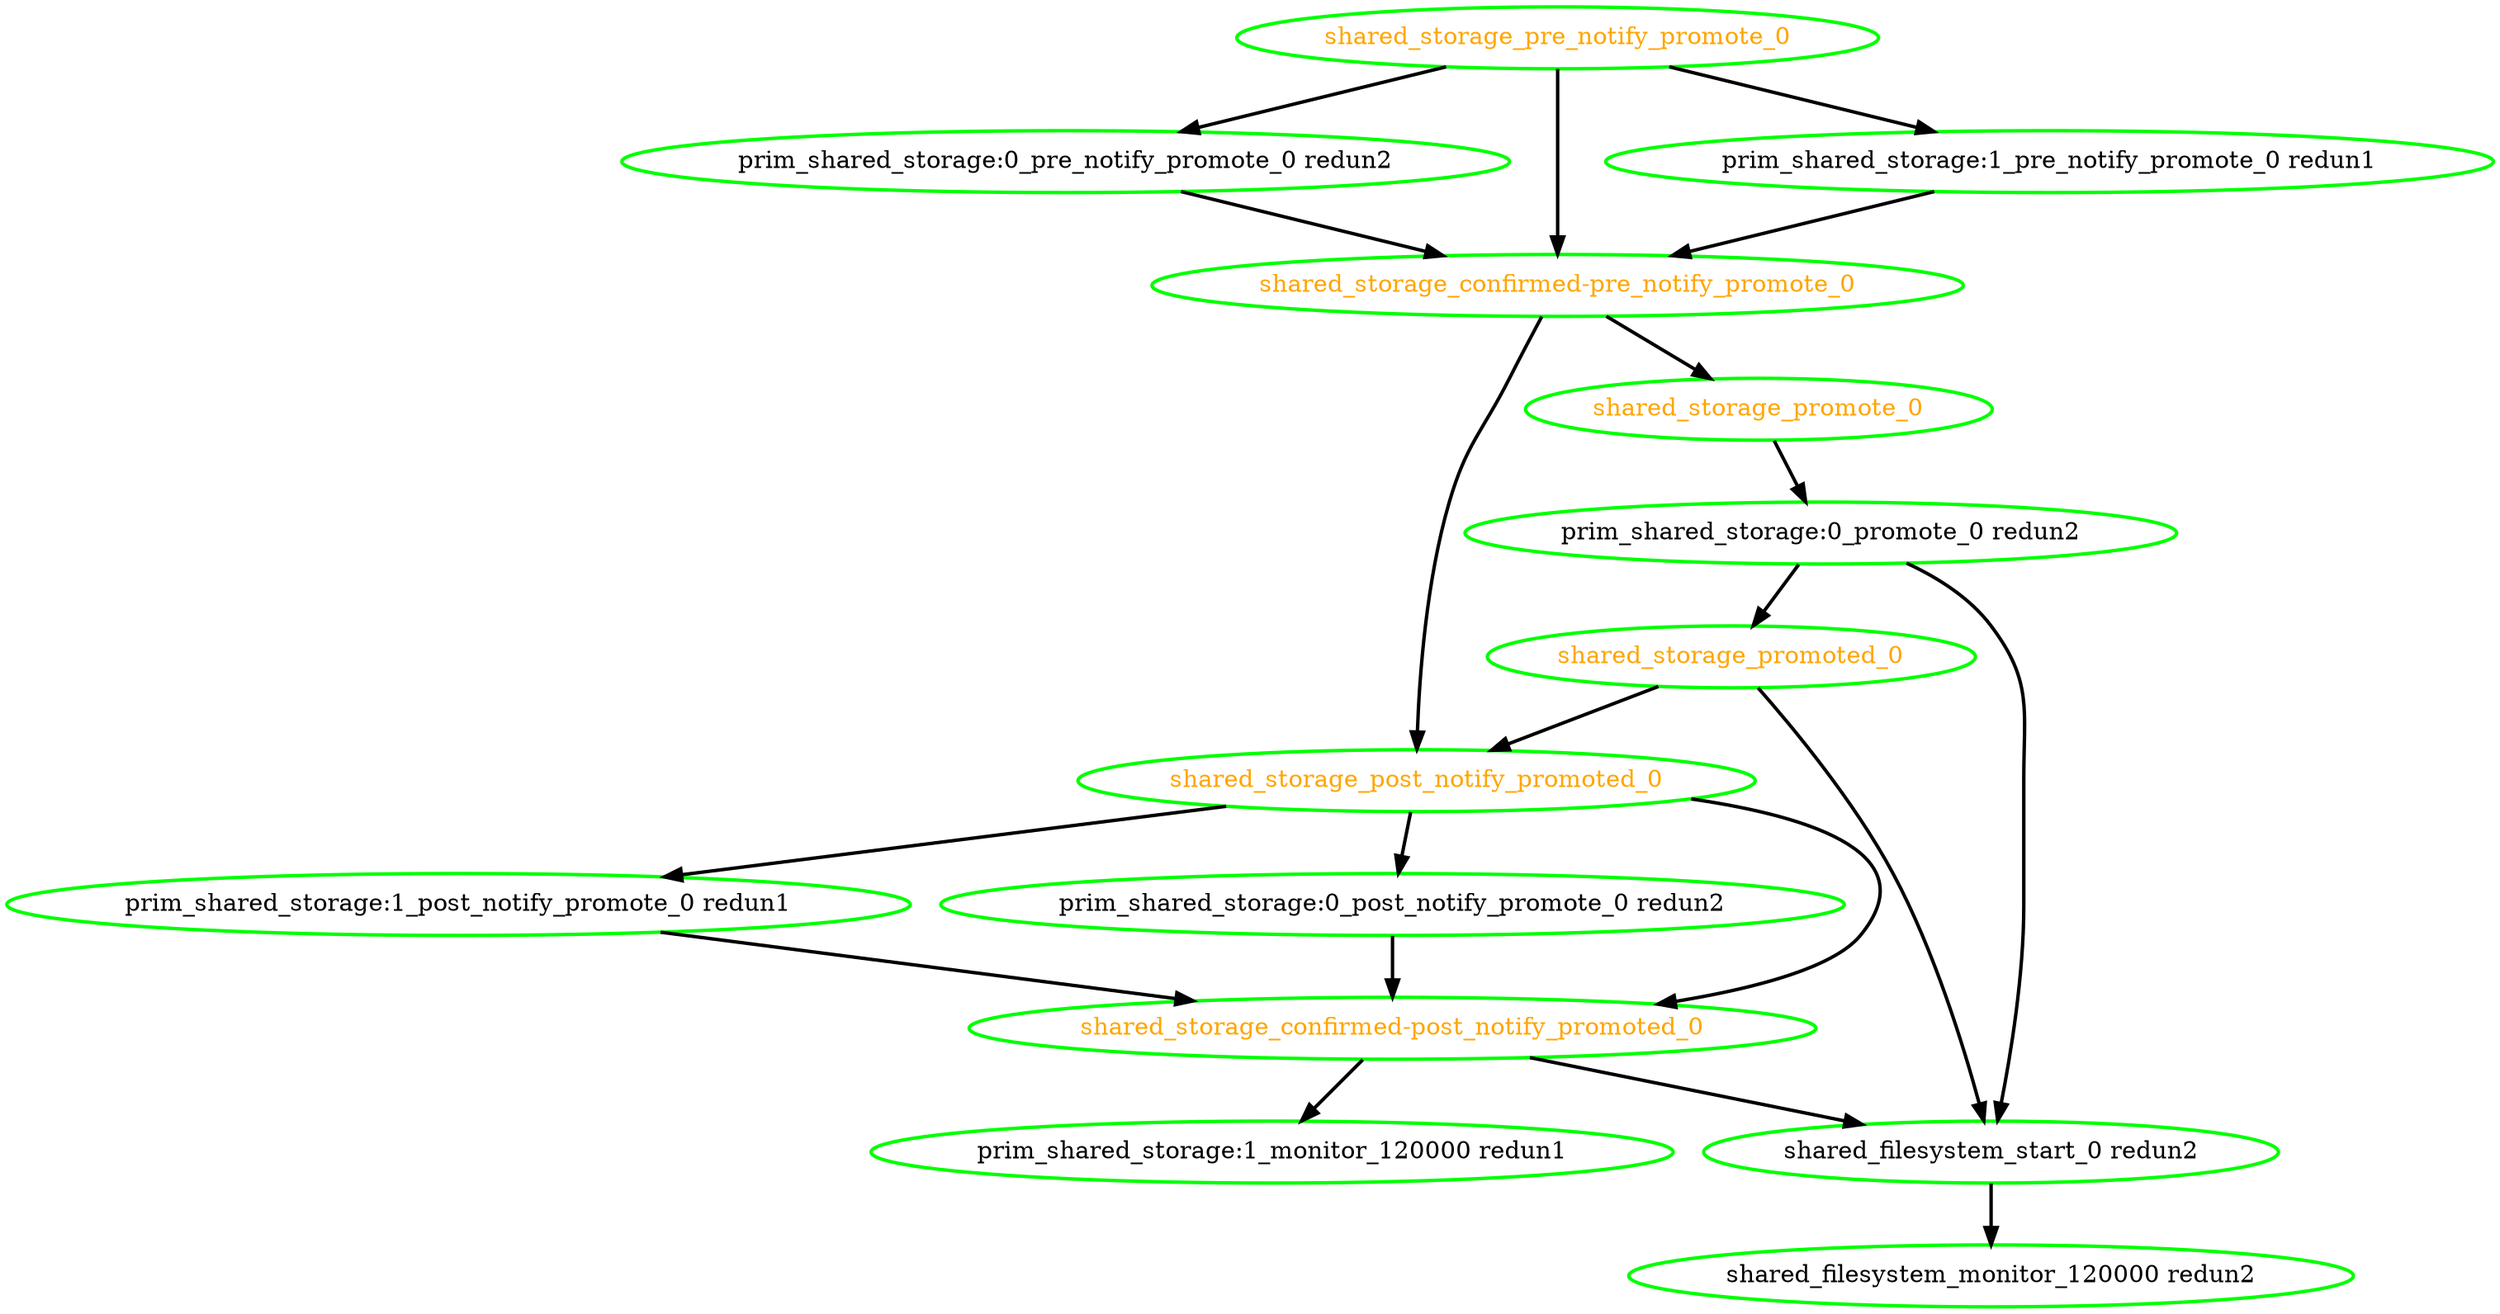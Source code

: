 digraph "g" {
"prim_shared_storage:0_post_notify_promote_0 redun2" -> "shared_storage_confirmed-post_notify_promoted_0" [ style = bold]
"prim_shared_storage:0_post_notify_promote_0 redun2" [ style=bold color="green" fontcolor="black"  ]
"prim_shared_storage:0_pre_notify_promote_0 redun2" -> "shared_storage_confirmed-pre_notify_promote_0" [ style = bold]
"prim_shared_storage:0_pre_notify_promote_0 redun2" [ style=bold color="green" fontcolor="black"  ]
"prim_shared_storage:0_promote_0 redun2" -> "shared_filesystem_start_0 redun2" [ style = bold]
"prim_shared_storage:0_promote_0 redun2" -> "shared_storage_promoted_0" [ style = bold]
"prim_shared_storage:0_promote_0 redun2" [ style=bold color="green" fontcolor="black"  ]
"prim_shared_storage:1_monitor_120000 redun1" [ style=bold color="green" fontcolor="black"  ]
"prim_shared_storage:1_post_notify_promote_0 redun1" -> "shared_storage_confirmed-post_notify_promoted_0" [ style = bold]
"prim_shared_storage:1_post_notify_promote_0 redun1" [ style=bold color="green" fontcolor="black"  ]
"prim_shared_storage:1_pre_notify_promote_0 redun1" -> "shared_storage_confirmed-pre_notify_promote_0" [ style = bold]
"prim_shared_storage:1_pre_notify_promote_0 redun1" [ style=bold color="green" fontcolor="black"  ]
"shared_filesystem_monitor_120000 redun2" [ style=bold color="green" fontcolor="black"  ]
"shared_filesystem_start_0 redun2" -> "shared_filesystem_monitor_120000 redun2" [ style = bold]
"shared_filesystem_start_0 redun2" [ style=bold color="green" fontcolor="black"  ]
"shared_storage_confirmed-post_notify_promoted_0" -> "prim_shared_storage:1_monitor_120000 redun1" [ style = bold]
"shared_storage_confirmed-post_notify_promoted_0" -> "shared_filesystem_start_0 redun2" [ style = bold]
"shared_storage_confirmed-post_notify_promoted_0" [ style=bold color="green" fontcolor="orange"  ]
"shared_storage_confirmed-pre_notify_promote_0" -> "shared_storage_post_notify_promoted_0" [ style = bold]
"shared_storage_confirmed-pre_notify_promote_0" -> "shared_storage_promote_0" [ style = bold]
"shared_storage_confirmed-pre_notify_promote_0" [ style=bold color="green" fontcolor="orange"  ]
"shared_storage_post_notify_promoted_0" -> "prim_shared_storage:0_post_notify_promote_0 redun2" [ style = bold]
"shared_storage_post_notify_promoted_0" -> "prim_shared_storage:1_post_notify_promote_0 redun1" [ style = bold]
"shared_storage_post_notify_promoted_0" -> "shared_storage_confirmed-post_notify_promoted_0" [ style = bold]
"shared_storage_post_notify_promoted_0" [ style=bold color="green" fontcolor="orange"  ]
"shared_storage_pre_notify_promote_0" -> "prim_shared_storage:0_pre_notify_promote_0 redun2" [ style = bold]
"shared_storage_pre_notify_promote_0" -> "prim_shared_storage:1_pre_notify_promote_0 redun1" [ style = bold]
"shared_storage_pre_notify_promote_0" -> "shared_storage_confirmed-pre_notify_promote_0" [ style = bold]
"shared_storage_pre_notify_promote_0" [ style=bold color="green" fontcolor="orange"  ]
"shared_storage_promote_0" -> "prim_shared_storage:0_promote_0 redun2" [ style = bold]
"shared_storage_promote_0" [ style=bold color="green" fontcolor="orange"  ]
"shared_storage_promoted_0" -> "shared_filesystem_start_0 redun2" [ style = bold]
"shared_storage_promoted_0" -> "shared_storage_post_notify_promoted_0" [ style = bold]
"shared_storage_promoted_0" [ style=bold color="green" fontcolor="orange"  ]
}
